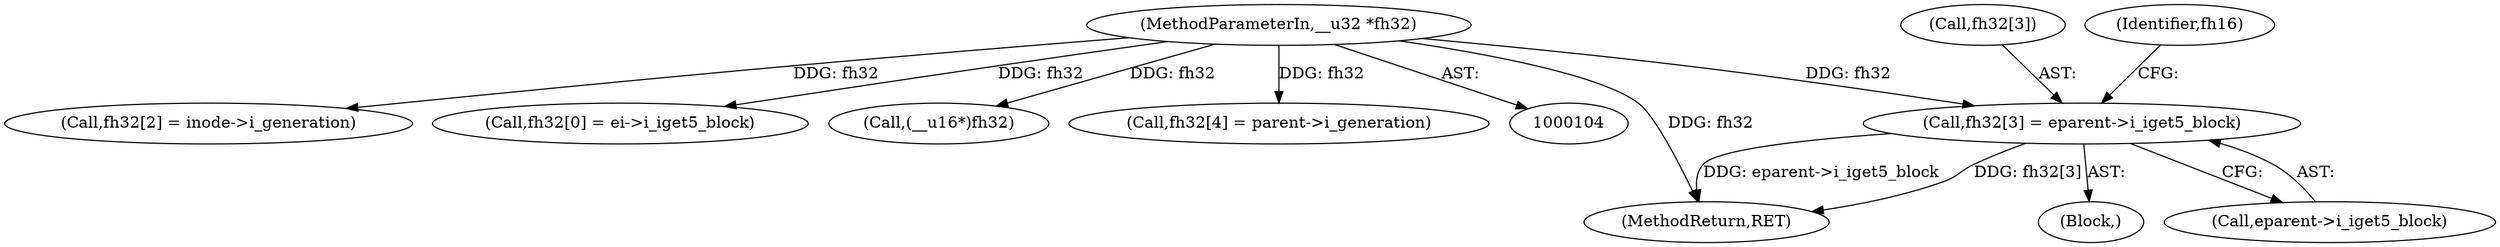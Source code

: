 digraph "0_linux_fe685aabf7c8c9f138e5ea900954d295bf229175@array" {
"1000194" [label="(Call,fh32[3] = eparent->i_iget5_block)"];
"1000106" [label="(MethodParameterIn,__u32 *fh32)"];
"1000229" [label="(MethodReturn,RET)"];
"1000195" [label="(Call,fh32[3])"];
"1000203" [label="(Identifier,fh16)"];
"1000194" [label="(Call,fh32[3] = eparent->i_iget5_block)"];
"1000188" [label="(Block,)"];
"1000198" [label="(Call,eparent->i_iget5_block)"];
"1000106" [label="(MethodParameterIn,__u32 *fh32)"];
"1000179" [label="(Call,fh32[2] = inode->i_generation)"];
"1000158" [label="(Call,fh32[0] = ei->i_iget5_block)"];
"1000127" [label="(Call,(__u16*)fh32)"];
"1000210" [label="(Call,fh32[4] = parent->i_generation)"];
"1000194" -> "1000188"  [label="AST: "];
"1000194" -> "1000198"  [label="CFG: "];
"1000195" -> "1000194"  [label="AST: "];
"1000198" -> "1000194"  [label="AST: "];
"1000203" -> "1000194"  [label="CFG: "];
"1000194" -> "1000229"  [label="DDG: fh32[3]"];
"1000194" -> "1000229"  [label="DDG: eparent->i_iget5_block"];
"1000106" -> "1000194"  [label="DDG: fh32"];
"1000106" -> "1000104"  [label="AST: "];
"1000106" -> "1000229"  [label="DDG: fh32"];
"1000106" -> "1000127"  [label="DDG: fh32"];
"1000106" -> "1000158"  [label="DDG: fh32"];
"1000106" -> "1000179"  [label="DDG: fh32"];
"1000106" -> "1000210"  [label="DDG: fh32"];
}
